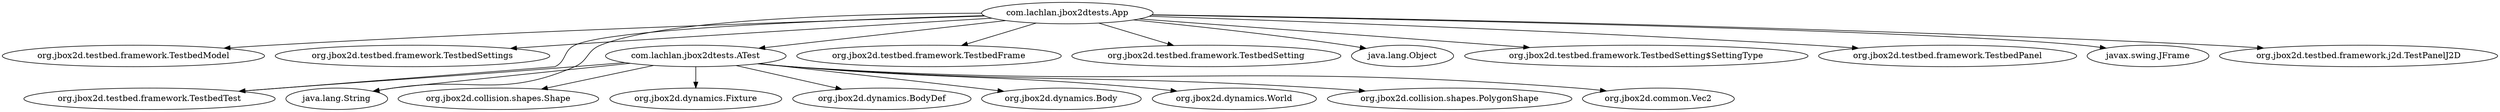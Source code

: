 digraph {
"com.lachlan.jbox2dtests.App" -> "org.jbox2d.testbed.framework.TestbedModel";
"com.lachlan.jbox2dtests.App" -> "org.jbox2d.testbed.framework.TestbedSettings";
"com.lachlan.jbox2dtests.App" -> "com.lachlan.jbox2dtests.ATest";
"com.lachlan.jbox2dtests.App" -> "org.jbox2d.testbed.framework.TestbedFrame";
"com.lachlan.jbox2dtests.App" -> "org.jbox2d.testbed.framework.TestbedTest";
"com.lachlan.jbox2dtests.App" -> "org.jbox2d.testbed.framework.TestbedSetting";
"com.lachlan.jbox2dtests.App" -> "java.lang.Object";
"com.lachlan.jbox2dtests.App" -> "org.jbox2d.testbed.framework.TestbedSetting$SettingType";
"com.lachlan.jbox2dtests.App" -> "org.jbox2d.testbed.framework.TestbedPanel";
"com.lachlan.jbox2dtests.App" -> "java.lang.String";
"com.lachlan.jbox2dtests.App" -> "javax.swing.JFrame";
"com.lachlan.jbox2dtests.App" -> "org.jbox2d.testbed.framework.j2d.TestPanelJ2D";
"com.lachlan.jbox2dtests.ATest" -> "org.jbox2d.testbed.framework.TestbedTest";
"com.lachlan.jbox2dtests.ATest" -> "org.jbox2d.dynamics.Fixture";
"com.lachlan.jbox2dtests.ATest" -> "org.jbox2d.dynamics.BodyDef";
"com.lachlan.jbox2dtests.ATest" -> "org.jbox2d.dynamics.Body";
"com.lachlan.jbox2dtests.ATest" -> "java.lang.String";
"com.lachlan.jbox2dtests.ATest" -> "org.jbox2d.dynamics.World";
"com.lachlan.jbox2dtests.ATest" -> "org.jbox2d.collision.shapes.PolygonShape";
"com.lachlan.jbox2dtests.ATest" -> "org.jbox2d.common.Vec2";
"com.lachlan.jbox2dtests.ATest" -> "org.jbox2d.collision.shapes.Shape";
}
